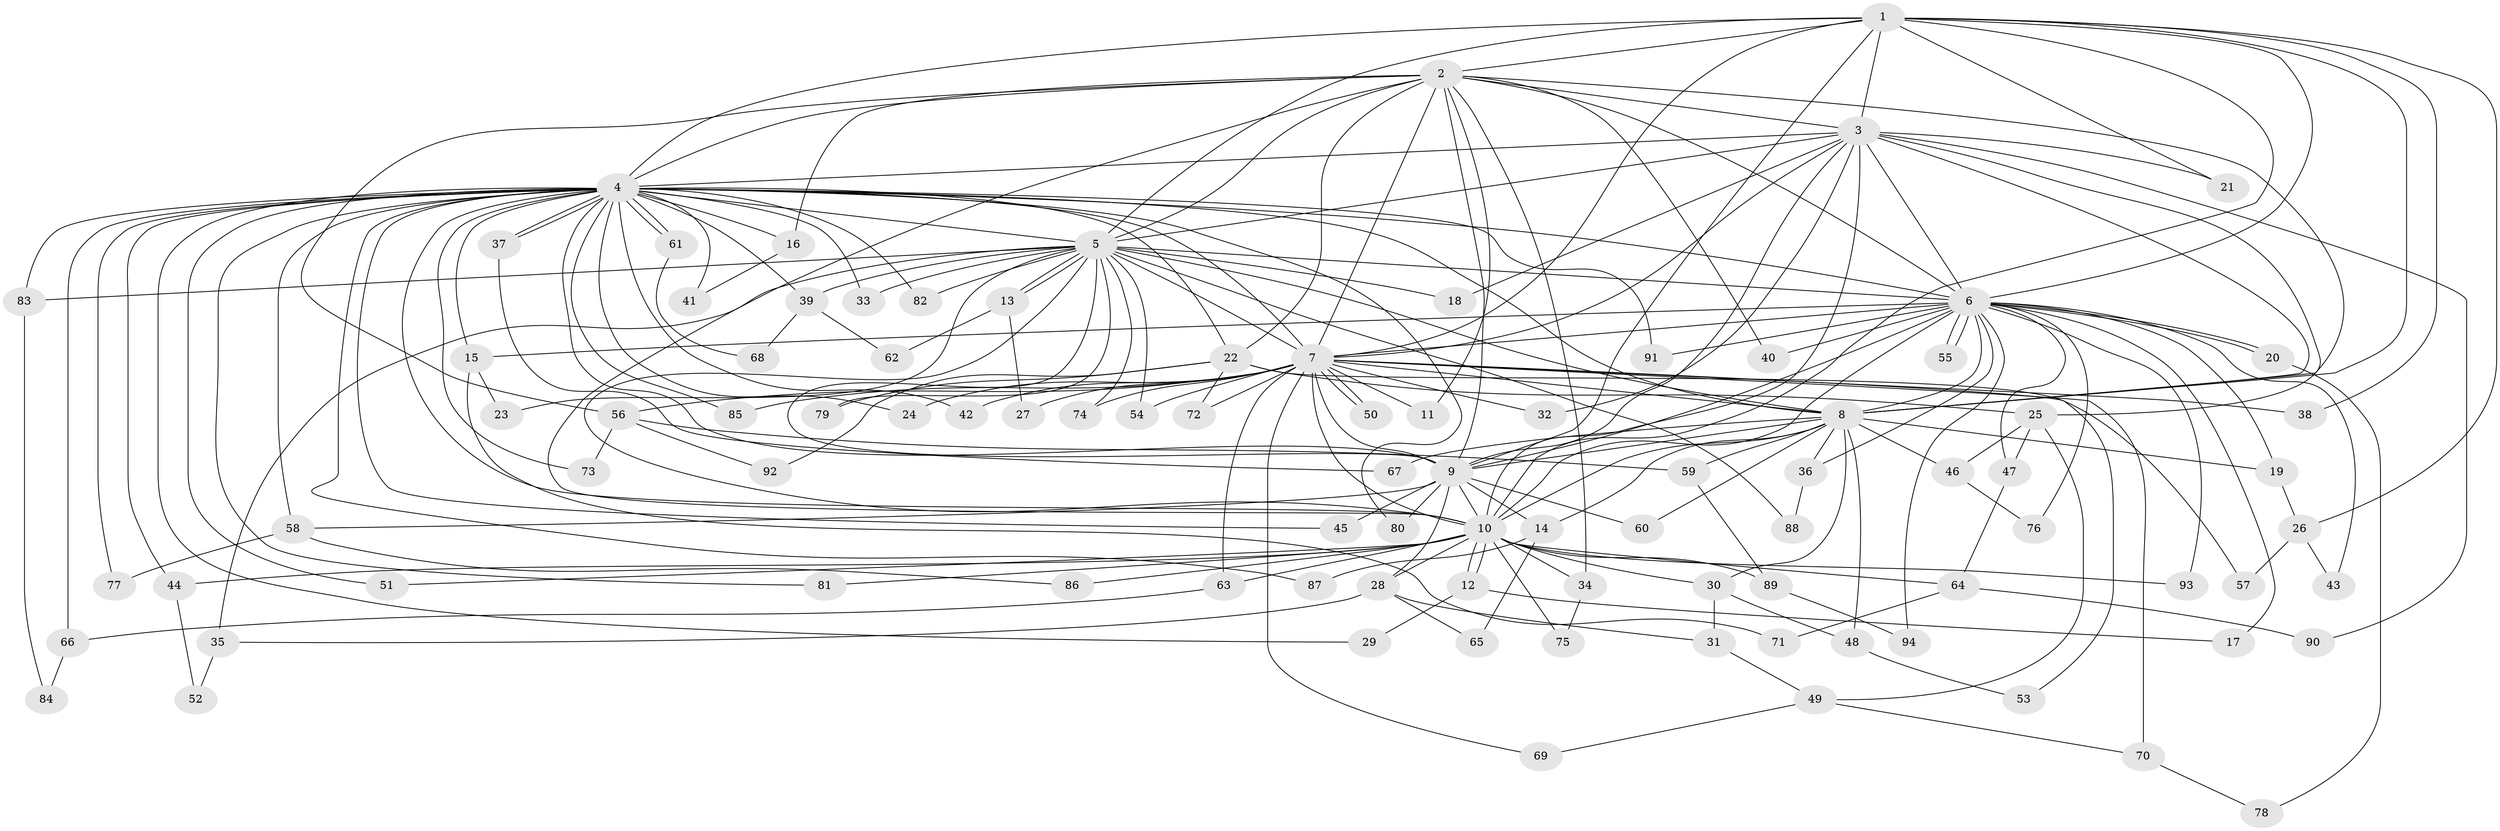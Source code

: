// coarse degree distribution, {9: 0.015384615384615385, 44: 0.015384615384615385, 3: 0.13846153846153847, 2: 0.5076923076923077, 1: 0.18461538461538463, 5: 0.07692307692307693, 15: 0.015384615384615385, 4: 0.03076923076923077, 16: 0.015384615384615385}
// Generated by graph-tools (version 1.1) at 2025/48/03/04/25 21:48:48]
// undirected, 94 vertices, 213 edges
graph export_dot {
graph [start="1"]
  node [color=gray90,style=filled];
  1;
  2;
  3;
  4;
  5;
  6;
  7;
  8;
  9;
  10;
  11;
  12;
  13;
  14;
  15;
  16;
  17;
  18;
  19;
  20;
  21;
  22;
  23;
  24;
  25;
  26;
  27;
  28;
  29;
  30;
  31;
  32;
  33;
  34;
  35;
  36;
  37;
  38;
  39;
  40;
  41;
  42;
  43;
  44;
  45;
  46;
  47;
  48;
  49;
  50;
  51;
  52;
  53;
  54;
  55;
  56;
  57;
  58;
  59;
  60;
  61;
  62;
  63;
  64;
  65;
  66;
  67;
  68;
  69;
  70;
  71;
  72;
  73;
  74;
  75;
  76;
  77;
  78;
  79;
  80;
  81;
  82;
  83;
  84;
  85;
  86;
  87;
  88;
  89;
  90;
  91;
  92;
  93;
  94;
  1 -- 2;
  1 -- 3;
  1 -- 4;
  1 -- 5;
  1 -- 6;
  1 -- 7;
  1 -- 8;
  1 -- 9;
  1 -- 10;
  1 -- 21;
  1 -- 26;
  1 -- 38;
  2 -- 3;
  2 -- 4;
  2 -- 5;
  2 -- 6;
  2 -- 7;
  2 -- 8;
  2 -- 9;
  2 -- 10;
  2 -- 11;
  2 -- 16;
  2 -- 22;
  2 -- 34;
  2 -- 40;
  2 -- 56;
  3 -- 4;
  3 -- 5;
  3 -- 6;
  3 -- 7;
  3 -- 8;
  3 -- 9;
  3 -- 10;
  3 -- 18;
  3 -- 21;
  3 -- 25;
  3 -- 32;
  3 -- 90;
  4 -- 5;
  4 -- 6;
  4 -- 7;
  4 -- 8;
  4 -- 9;
  4 -- 10;
  4 -- 15;
  4 -- 16;
  4 -- 22;
  4 -- 24;
  4 -- 29;
  4 -- 33;
  4 -- 37;
  4 -- 37;
  4 -- 39;
  4 -- 41;
  4 -- 42;
  4 -- 44;
  4 -- 45;
  4 -- 51;
  4 -- 58;
  4 -- 61;
  4 -- 61;
  4 -- 66;
  4 -- 73;
  4 -- 77;
  4 -- 80;
  4 -- 81;
  4 -- 82;
  4 -- 83;
  4 -- 85;
  4 -- 87;
  4 -- 91;
  5 -- 6;
  5 -- 7;
  5 -- 8;
  5 -- 9;
  5 -- 10;
  5 -- 13;
  5 -- 13;
  5 -- 18;
  5 -- 23;
  5 -- 33;
  5 -- 35;
  5 -- 39;
  5 -- 54;
  5 -- 74;
  5 -- 79;
  5 -- 82;
  5 -- 83;
  5 -- 88;
  6 -- 7;
  6 -- 8;
  6 -- 9;
  6 -- 10;
  6 -- 15;
  6 -- 17;
  6 -- 19;
  6 -- 20;
  6 -- 20;
  6 -- 36;
  6 -- 40;
  6 -- 43;
  6 -- 47;
  6 -- 55;
  6 -- 55;
  6 -- 76;
  6 -- 91;
  6 -- 93;
  6 -- 94;
  7 -- 8;
  7 -- 9;
  7 -- 10;
  7 -- 11;
  7 -- 24;
  7 -- 27;
  7 -- 32;
  7 -- 38;
  7 -- 42;
  7 -- 50;
  7 -- 50;
  7 -- 53;
  7 -- 54;
  7 -- 56;
  7 -- 63;
  7 -- 69;
  7 -- 70;
  7 -- 72;
  7 -- 74;
  7 -- 85;
  8 -- 9;
  8 -- 10;
  8 -- 14;
  8 -- 19;
  8 -- 30;
  8 -- 36;
  8 -- 46;
  8 -- 48;
  8 -- 59;
  8 -- 60;
  8 -- 67;
  9 -- 10;
  9 -- 14;
  9 -- 28;
  9 -- 45;
  9 -- 58;
  9 -- 60;
  9 -- 80;
  10 -- 12;
  10 -- 12;
  10 -- 28;
  10 -- 30;
  10 -- 34;
  10 -- 44;
  10 -- 51;
  10 -- 63;
  10 -- 64;
  10 -- 75;
  10 -- 81;
  10 -- 86;
  10 -- 89;
  10 -- 93;
  12 -- 17;
  12 -- 29;
  13 -- 27;
  13 -- 62;
  14 -- 65;
  14 -- 87;
  15 -- 23;
  15 -- 71;
  16 -- 41;
  19 -- 26;
  20 -- 78;
  22 -- 25;
  22 -- 57;
  22 -- 72;
  22 -- 79;
  22 -- 92;
  25 -- 46;
  25 -- 47;
  25 -- 49;
  26 -- 43;
  26 -- 57;
  28 -- 31;
  28 -- 35;
  28 -- 65;
  30 -- 31;
  30 -- 48;
  31 -- 49;
  34 -- 75;
  35 -- 52;
  36 -- 88;
  37 -- 67;
  39 -- 62;
  39 -- 68;
  44 -- 52;
  46 -- 76;
  47 -- 64;
  48 -- 53;
  49 -- 69;
  49 -- 70;
  56 -- 59;
  56 -- 73;
  56 -- 92;
  58 -- 77;
  58 -- 86;
  59 -- 89;
  61 -- 68;
  63 -- 66;
  64 -- 71;
  64 -- 90;
  66 -- 84;
  70 -- 78;
  83 -- 84;
  89 -- 94;
}
